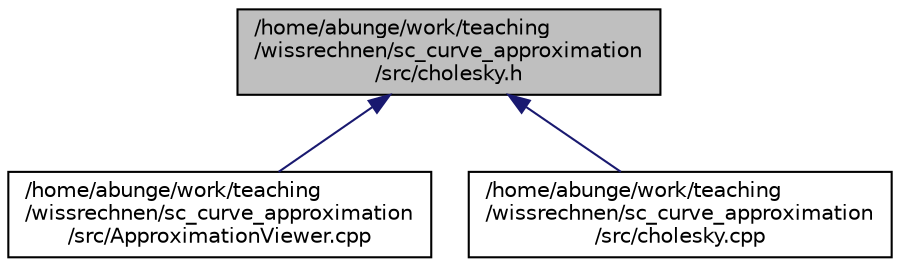 digraph "/home/abunge/work/teaching/wissrechnen/sc_curve_approximation/src/cholesky.h"
{
  edge [fontname="Helvetica",fontsize="10",labelfontname="Helvetica",labelfontsize="10"];
  node [fontname="Helvetica",fontsize="10",shape=record];
  Node4 [label="/home/abunge/work/teaching\l/wissrechnen/sc_curve_approximation\l/src/cholesky.h",height=0.2,width=0.4,color="black", fillcolor="grey75", style="filled", fontcolor="black"];
  Node4 -> Node5 [dir="back",color="midnightblue",fontsize="10",style="solid",fontname="Helvetica"];
  Node5 [label="/home/abunge/work/teaching\l/wissrechnen/sc_curve_approximation\l/src/ApproximationViewer.cpp",height=0.2,width=0.4,color="black", fillcolor="white", style="filled",URL="$ApproximationViewer_8cpp.html"];
  Node4 -> Node6 [dir="back",color="midnightblue",fontsize="10",style="solid",fontname="Helvetica"];
  Node6 [label="/home/abunge/work/teaching\l/wissrechnen/sc_curve_approximation\l/src/cholesky.cpp",height=0.2,width=0.4,color="black", fillcolor="white", style="filled",URL="$cholesky_8cpp.html"];
}
